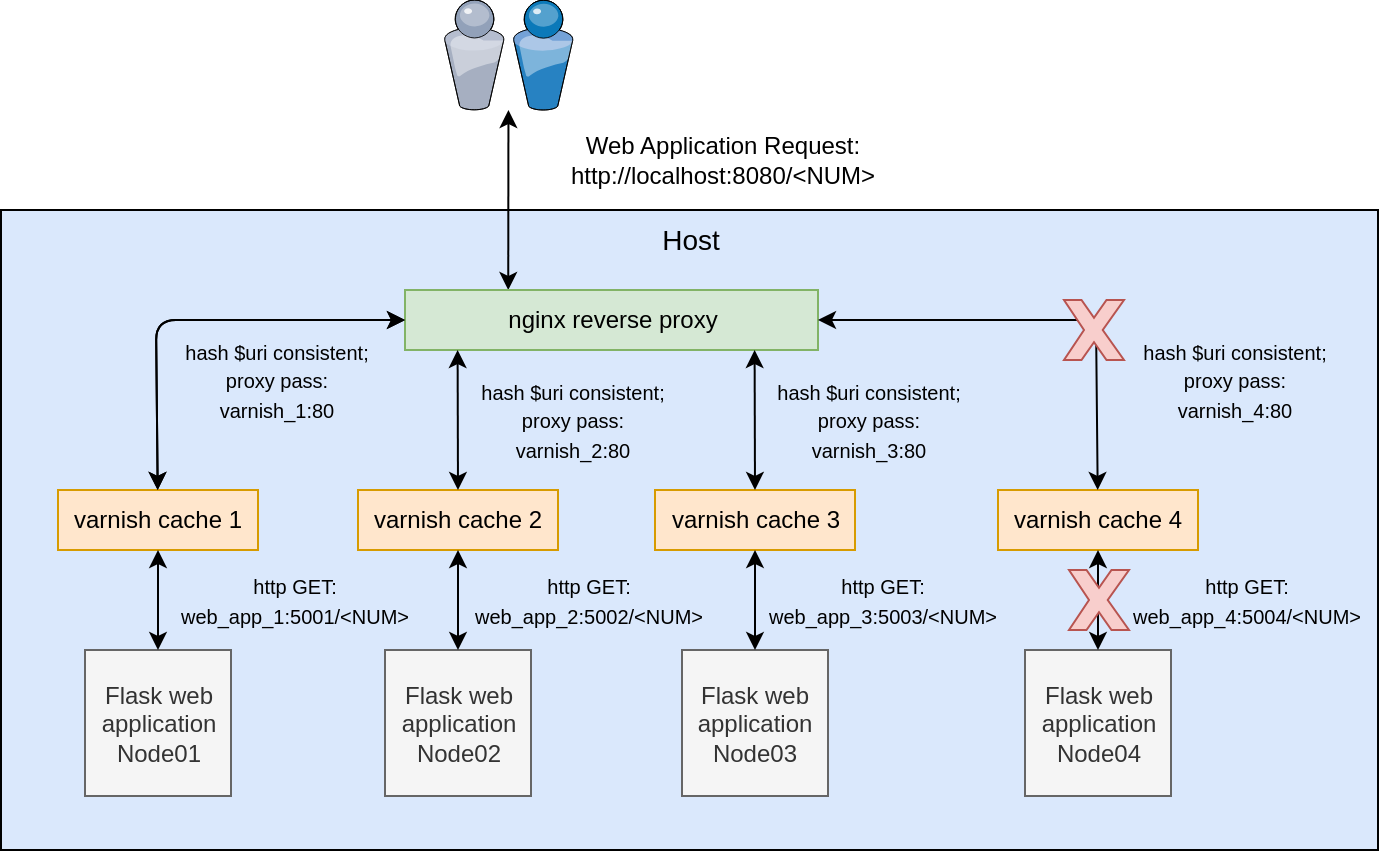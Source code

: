 <mxfile version="14.6.3" type="device"><diagram name="Page-1" id="e3a06f82-3646-2815-327d-82caf3d4e204"><mxGraphModel dx="981" dy="526" grid="1" gridSize="10" guides="1" tooltips="1" connect="1" arrows="1" fold="1" page="1" pageScale="1.5" pageWidth="1169" pageHeight="826" background="none" math="0" shadow="0"><root><mxCell id="0" style=";html=1;"/><mxCell id="1" style=";html=1;" parent="0"/><mxCell id="6a7d8f32e03d9370-58" value="Host" style="whiteSpace=wrap;html=1;fillColor=#dae8fc;fontSize=14;verticalAlign=top;" parent="1" vertex="1"><mxGeometry x="481.5" y="290" width="688.5" height="320" as="geometry"/></mxCell><mxCell id="x1QHgHqs99vp4-y2KGeg-4" value="" style="verticalLabelPosition=bottom;aspect=fixed;html=1;verticalAlign=top;strokeColor=none;align=center;outlineConnect=0;shape=mxgraph.citrix.users;" parent="1" vertex="1"><mxGeometry x="703" y="185" width="64.5" height="55" as="geometry"/></mxCell><mxCell id="x1QHgHqs99vp4-y2KGeg-6" value="Flask web application Node01" style="whiteSpace=wrap;html=1;aspect=fixed;fillColor=#f5f5f5;strokeColor=#666666;fontColor=#333333;" parent="1" vertex="1"><mxGeometry x="523.5" y="510" width="73" height="73" as="geometry"/></mxCell><mxCell id="x1QHgHqs99vp4-y2KGeg-10" value="Web Application Request:&lt;br&gt;http://localhost:8080/&amp;lt;NUM&amp;gt;" style="text;html=1;resizable=0;autosize=1;align=center;verticalAlign=middle;points=[];fillColor=none;strokeColor=none;rounded=0;" parent="1" vertex="1"><mxGeometry x="756.5" y="250" width="170" height="30" as="geometry"/></mxCell><mxCell id="KZ7dhrdo7ftrQ3y7fjoT-3" value="" style="endArrow=classic;startArrow=classic;html=1;entryX=0.25;entryY=0;entryDx=0;entryDy=0;" parent="1" source="x1QHgHqs99vp4-y2KGeg-4" target="HV84XJmq9QCsGXF9Mv1g-1" edge="1"><mxGeometry width="50" height="50" relative="1" as="geometry"><mxPoint x="410" y="470" as="sourcePoint"/><mxPoint x="747.28" y="320.4" as="targetPoint"/></mxGeometry></mxCell><mxCell id="KZ7dhrdo7ftrQ3y7fjoT-8" value="&lt;font style=&quot;font-size: 10px&quot;&gt;http GET:&lt;br&gt;web_app_1:5001/&amp;lt;NUM&amp;gt;&lt;/font&gt;" style="text;html=1;resizable=0;autosize=1;align=center;verticalAlign=middle;points=[];fillColor=none;strokeColor=none;rounded=0;rotation=0;" parent="1" vertex="1"><mxGeometry x="558" y="470" width="140" height="30" as="geometry"/></mxCell><mxCell id="KZ7dhrdo7ftrQ3y7fjoT-10" value="&lt;div&gt;&lt;font style=&quot;font-size: 10px&quot;&gt;hash $uri consistent;&lt;/font&gt;&lt;/div&gt;&lt;div&gt;&lt;font style=&quot;font-size: 10px&quot;&gt;proxy pass:&lt;/font&gt;&lt;/div&gt;&lt;font style=&quot;font-size: 10px&quot;&gt;varnish_1:80&lt;/font&gt;" style="text;html=1;resizable=0;autosize=1;align=center;verticalAlign=middle;points=[];fillColor=none;strokeColor=none;rounded=0;rotation=0;" parent="1" vertex="1"><mxGeometry x="563.5" y="350" width="110" height="50" as="geometry"/></mxCell><mxCell id="HV84XJmq9QCsGXF9Mv1g-1" value="nginx reverse proxy" style="rounded=0;whiteSpace=wrap;html=1;fillColor=#d5e8d4;strokeColor=#82b366;" parent="1" vertex="1"><mxGeometry x="683.5" y="330" width="206.5" height="30" as="geometry"/></mxCell><mxCell id="HV84XJmq9QCsGXF9Mv1g-2" value="varnish cache 1" style="rounded=0;whiteSpace=wrap;html=1;fillColor=#ffe6cc;strokeColor=#d79b00;" parent="1" vertex="1"><mxGeometry x="510" y="430" width="100" height="30" as="geometry"/></mxCell><mxCell id="HV84XJmq9QCsGXF9Mv1g-5" value="" style="endArrow=classic;startArrow=classic;html=1;exitX=0;exitY=0.5;exitDx=0;exitDy=0;" parent="1" source="HV84XJmq9QCsGXF9Mv1g-1" target="HV84XJmq9QCsGXF9Mv1g-2" edge="1"><mxGeometry width="50" height="50" relative="1" as="geometry"><mxPoint x="879.999" y="340.0" as="sourcePoint"/><mxPoint x="975.575" y="464.87" as="targetPoint"/><Array as="points"><mxPoint x="559" y="345"/></Array></mxGeometry></mxCell><mxCell id="hOXkD0BJ_YE8z8it3Bti-5" value="" style="endArrow=classic;startArrow=classic;html=1;exitX=0.5;exitY=1;exitDx=0;exitDy=0;entryX=0.5;entryY=0;entryDx=0;entryDy=0;" edge="1" parent="1" source="HV84XJmq9QCsGXF9Mv1g-2" target="x1QHgHqs99vp4-y2KGeg-6"><mxGeometry width="50" height="50" relative="1" as="geometry"><mxPoint x="565.3" y="460" as="sourcePoint"/><mxPoint x="565" y="540" as="targetPoint"/></mxGeometry></mxCell><mxCell id="hOXkD0BJ_YE8z8it3Bti-8" value="Flask web application Node02" style="whiteSpace=wrap;html=1;aspect=fixed;fillColor=#f5f5f5;strokeColor=#666666;fontColor=#333333;" vertex="1" parent="1"><mxGeometry x="673.5" y="510" width="73" height="73" as="geometry"/></mxCell><mxCell id="hOXkD0BJ_YE8z8it3Bti-9" value="&lt;font style=&quot;font-size: 10px&quot;&gt;http GET:&lt;br&gt;web_app_2:5002/&amp;lt;NUM&amp;gt;&lt;/font&gt;" style="text;html=1;resizable=0;autosize=1;align=center;verticalAlign=middle;points=[];fillColor=none;strokeColor=none;rounded=0;rotation=0;" vertex="1" parent="1"><mxGeometry x="705" y="470" width="140" height="30" as="geometry"/></mxCell><mxCell id="hOXkD0BJ_YE8z8it3Bti-10" value="&lt;div&gt;&lt;font style=&quot;font-size: 10px&quot;&gt;hash $uri consistent;&lt;/font&gt;&lt;/div&gt;&lt;div&gt;&lt;font style=&quot;font-size: 10px&quot;&gt;proxy pass:&lt;/font&gt;&lt;/div&gt;&lt;font style=&quot;font-size: 10px&quot;&gt;varnish_2:80&lt;/font&gt;" style="text;html=1;resizable=0;autosize=1;align=center;verticalAlign=middle;points=[];fillColor=none;strokeColor=none;rounded=0;rotation=0;" vertex="1" parent="1"><mxGeometry x="712" y="370" width="110" height="50" as="geometry"/></mxCell><mxCell id="hOXkD0BJ_YE8z8it3Bti-11" value="varnish cache 2" style="rounded=0;whiteSpace=wrap;html=1;fillColor=#ffe6cc;strokeColor=#d79b00;" vertex="1" parent="1"><mxGeometry x="660" y="430" width="100" height="30" as="geometry"/></mxCell><mxCell id="hOXkD0BJ_YE8z8it3Bti-13" value="" style="endArrow=classic;startArrow=classic;html=1;exitX=0.5;exitY=1;exitDx=0;exitDy=0;entryX=0.5;entryY=0;entryDx=0;entryDy=0;" edge="1" parent="1" source="hOXkD0BJ_YE8z8it3Bti-11" target="hOXkD0BJ_YE8z8it3Bti-8"><mxGeometry width="50" height="50" relative="1" as="geometry"><mxPoint x="715.3" y="460" as="sourcePoint"/><mxPoint x="715" y="540" as="targetPoint"/></mxGeometry></mxCell><mxCell id="hOXkD0BJ_YE8z8it3Bti-14" value="" style="endArrow=classic;startArrow=classic;html=1;entryX=0.5;entryY=0;entryDx=0;entryDy=0;" edge="1" parent="1" target="hOXkD0BJ_YE8z8it3Bti-11"><mxGeometry width="50" height="50" relative="1" as="geometry"><mxPoint x="709.8" y="360" as="sourcePoint"/><mxPoint x="709" y="470" as="targetPoint"/></mxGeometry></mxCell><mxCell id="hOXkD0BJ_YE8z8it3Bti-16" value="Flask web application Node03" style="whiteSpace=wrap;html=1;aspect=fixed;fillColor=#f5f5f5;strokeColor=#666666;fontColor=#333333;" vertex="1" parent="1"><mxGeometry x="822" y="510" width="73" height="73" as="geometry"/></mxCell><mxCell id="hOXkD0BJ_YE8z8it3Bti-17" value="&lt;font style=&quot;font-size: 10px&quot;&gt;http GET:&lt;br&gt;web_app_3:5003/&amp;lt;NUM&amp;gt;&lt;/font&gt;" style="text;html=1;resizable=0;autosize=1;align=center;verticalAlign=middle;points=[];fillColor=none;strokeColor=none;rounded=0;rotation=0;" vertex="1" parent="1"><mxGeometry x="852" y="470" width="140" height="30" as="geometry"/></mxCell><mxCell id="hOXkD0BJ_YE8z8it3Bti-18" value="&lt;div&gt;&lt;font style=&quot;font-size: 10px&quot;&gt;hash $uri consistent;&lt;/font&gt;&lt;/div&gt;&lt;div&gt;&lt;font style=&quot;font-size: 10px&quot;&gt;proxy pass:&lt;/font&gt;&lt;/div&gt;&lt;font style=&quot;font-size: 10px&quot;&gt;varnish_3:80&lt;/font&gt;" style="text;html=1;resizable=0;autosize=1;align=center;verticalAlign=middle;points=[];fillColor=none;strokeColor=none;rounded=0;rotation=0;" vertex="1" parent="1"><mxGeometry x="860" y="370" width="110" height="50" as="geometry"/></mxCell><mxCell id="hOXkD0BJ_YE8z8it3Bti-19" value="varnish cache 3" style="rounded=0;whiteSpace=wrap;html=1;fillColor=#ffe6cc;strokeColor=#d79b00;" vertex="1" parent="1"><mxGeometry x="808.5" y="430" width="100" height="30" as="geometry"/></mxCell><mxCell id="hOXkD0BJ_YE8z8it3Bti-20" value="" style="endArrow=classic;startArrow=classic;html=1;exitX=0.5;exitY=1;exitDx=0;exitDy=0;entryX=0.5;entryY=0;entryDx=0;entryDy=0;" edge="1" parent="1" source="hOXkD0BJ_YE8z8it3Bti-19" target="hOXkD0BJ_YE8z8it3Bti-16"><mxGeometry width="50" height="50" relative="1" as="geometry"><mxPoint x="863.8" y="460" as="sourcePoint"/><mxPoint x="863.5" y="540" as="targetPoint"/></mxGeometry></mxCell><mxCell id="hOXkD0BJ_YE8z8it3Bti-21" value="" style="endArrow=classic;startArrow=classic;html=1;entryX=0.5;entryY=0;entryDx=0;entryDy=0;" edge="1" parent="1" target="hOXkD0BJ_YE8z8it3Bti-19"><mxGeometry width="50" height="50" relative="1" as="geometry"><mxPoint x="858.3" y="360" as="sourcePoint"/><mxPoint x="857.5" y="470" as="targetPoint"/></mxGeometry></mxCell><mxCell id="hOXkD0BJ_YE8z8it3Bti-23" value="" style="endArrow=classic;startArrow=classic;html=1;exitX=0;exitY=0.5;exitDx=0;exitDy=0;" edge="1" parent="1"><mxGeometry width="50" height="50" relative="1" as="geometry"><mxPoint x="683.5" y="345.0" as="sourcePoint"/><mxPoint x="559.85" y="430.0" as="targetPoint"/><Array as="points"><mxPoint x="559" y="345"/></Array></mxGeometry></mxCell><mxCell id="hOXkD0BJ_YE8z8it3Bti-24" value="Flask web application Node04" style="whiteSpace=wrap;html=1;aspect=fixed;fillColor=#f5f5f5;strokeColor=#666666;fontColor=#333333;" vertex="1" parent="1"><mxGeometry x="993.5" y="510" width="73" height="73" as="geometry"/></mxCell><mxCell id="hOXkD0BJ_YE8z8it3Bti-25" value="&lt;font style=&quot;font-size: 10px&quot;&gt;http GET:&lt;br&gt;web_app_4:5004/&amp;lt;NUM&amp;gt;&lt;/font&gt;" style="text;html=1;resizable=0;autosize=1;align=center;verticalAlign=middle;points=[];fillColor=none;strokeColor=none;rounded=0;rotation=0;" vertex="1" parent="1"><mxGeometry x="1034" y="470" width="140" height="30" as="geometry"/></mxCell><mxCell id="hOXkD0BJ_YE8z8it3Bti-26" value="varnish cache 4" style="rounded=0;whiteSpace=wrap;html=1;fillColor=#ffe6cc;strokeColor=#d79b00;" vertex="1" parent="1"><mxGeometry x="980" y="430" width="100" height="30" as="geometry"/></mxCell><mxCell id="hOXkD0BJ_YE8z8it3Bti-27" value="" style="endArrow=classic;startArrow=classic;html=1;exitX=0.5;exitY=1;exitDx=0;exitDy=0;entryX=0.5;entryY=0;entryDx=0;entryDy=0;" edge="1" parent="1" source="hOXkD0BJ_YE8z8it3Bti-26" target="hOXkD0BJ_YE8z8it3Bti-24"><mxGeometry width="50" height="50" relative="1" as="geometry"><mxPoint x="1035.3" y="460" as="sourcePoint"/><mxPoint x="1035" y="540" as="targetPoint"/></mxGeometry></mxCell><mxCell id="hOXkD0BJ_YE8z8it3Bti-28" value="&lt;div&gt;&lt;font style=&quot;font-size: 10px&quot;&gt;hash $uri consistent;&lt;/font&gt;&lt;/div&gt;&lt;div&gt;&lt;font style=&quot;font-size: 10px&quot;&gt;proxy pass:&lt;/font&gt;&lt;/div&gt;&lt;font style=&quot;font-size: 10px&quot;&gt;varnish_4:80&lt;/font&gt;" style="text;html=1;resizable=0;autosize=1;align=center;verticalAlign=middle;points=[];fillColor=none;strokeColor=none;rounded=0;rotation=0;" vertex="1" parent="1"><mxGeometry x="1043" y="350" width="110" height="50" as="geometry"/></mxCell><mxCell id="hOXkD0BJ_YE8z8it3Bti-29" value="" style="endArrow=classic;startArrow=classic;html=1;exitX=1;exitY=0.5;exitDx=0;exitDy=0;" edge="1" parent="1" source="HV84XJmq9QCsGXF9Mv1g-1"><mxGeometry width="50" height="50" relative="1" as="geometry"><mxPoint x="1153.5" y="345.0" as="sourcePoint"/><mxPoint x="1029.85" y="430.0" as="targetPoint"/><Array as="points"><mxPoint x="1029" y="345"/></Array></mxGeometry></mxCell><mxCell id="hOXkD0BJ_YE8z8it3Bti-31" value="" style="verticalLabelPosition=bottom;verticalAlign=top;html=1;shape=mxgraph.basic.x;fillColor=#f8cecc;strokeColor=#b85450;" vertex="1" parent="1"><mxGeometry x="1013" y="335" width="30" height="30" as="geometry"/></mxCell><mxCell id="hOXkD0BJ_YE8z8it3Bti-35" value="" style="verticalLabelPosition=bottom;verticalAlign=top;html=1;shape=mxgraph.basic.x;fillColor=#f8cecc;strokeColor=#b85450;" vertex="1" parent="1"><mxGeometry x="1015.5" y="470" width="30" height="30" as="geometry"/></mxCell></root></mxGraphModel></diagram></mxfile>